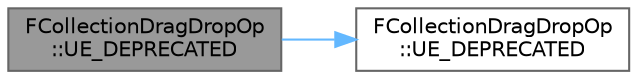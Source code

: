 digraph "FCollectionDragDropOp::UE_DEPRECATED"
{
 // INTERACTIVE_SVG=YES
 // LATEX_PDF_SIZE
  bgcolor="transparent";
  edge [fontname=Helvetica,fontsize=10,labelfontname=Helvetica,labelfontsize=10];
  node [fontname=Helvetica,fontsize=10,shape=box,height=0.2,width=0.4];
  rankdir="LR";
  Node1 [id="Node000001",label="FCollectionDragDropOp\l::UE_DEPRECATED",height=0.2,width=0.4,color="gray40", fillcolor="grey60", style="filled", fontcolor="black",tooltip=" "];
  Node1 -> Node2 [id="edge1_Node000001_Node000002",color="steelblue1",style="solid",tooltip=" "];
  Node2 [id="Node000002",label="FCollectionDragDropOp\l::UE_DEPRECATED",height=0.2,width=0.4,color="grey40", fillcolor="white", style="filled",URL="$df/db5/classFCollectionDragDropOp.html#ad8f88aa450282c8b959998e51ac38d22",tooltip=" "];
}

